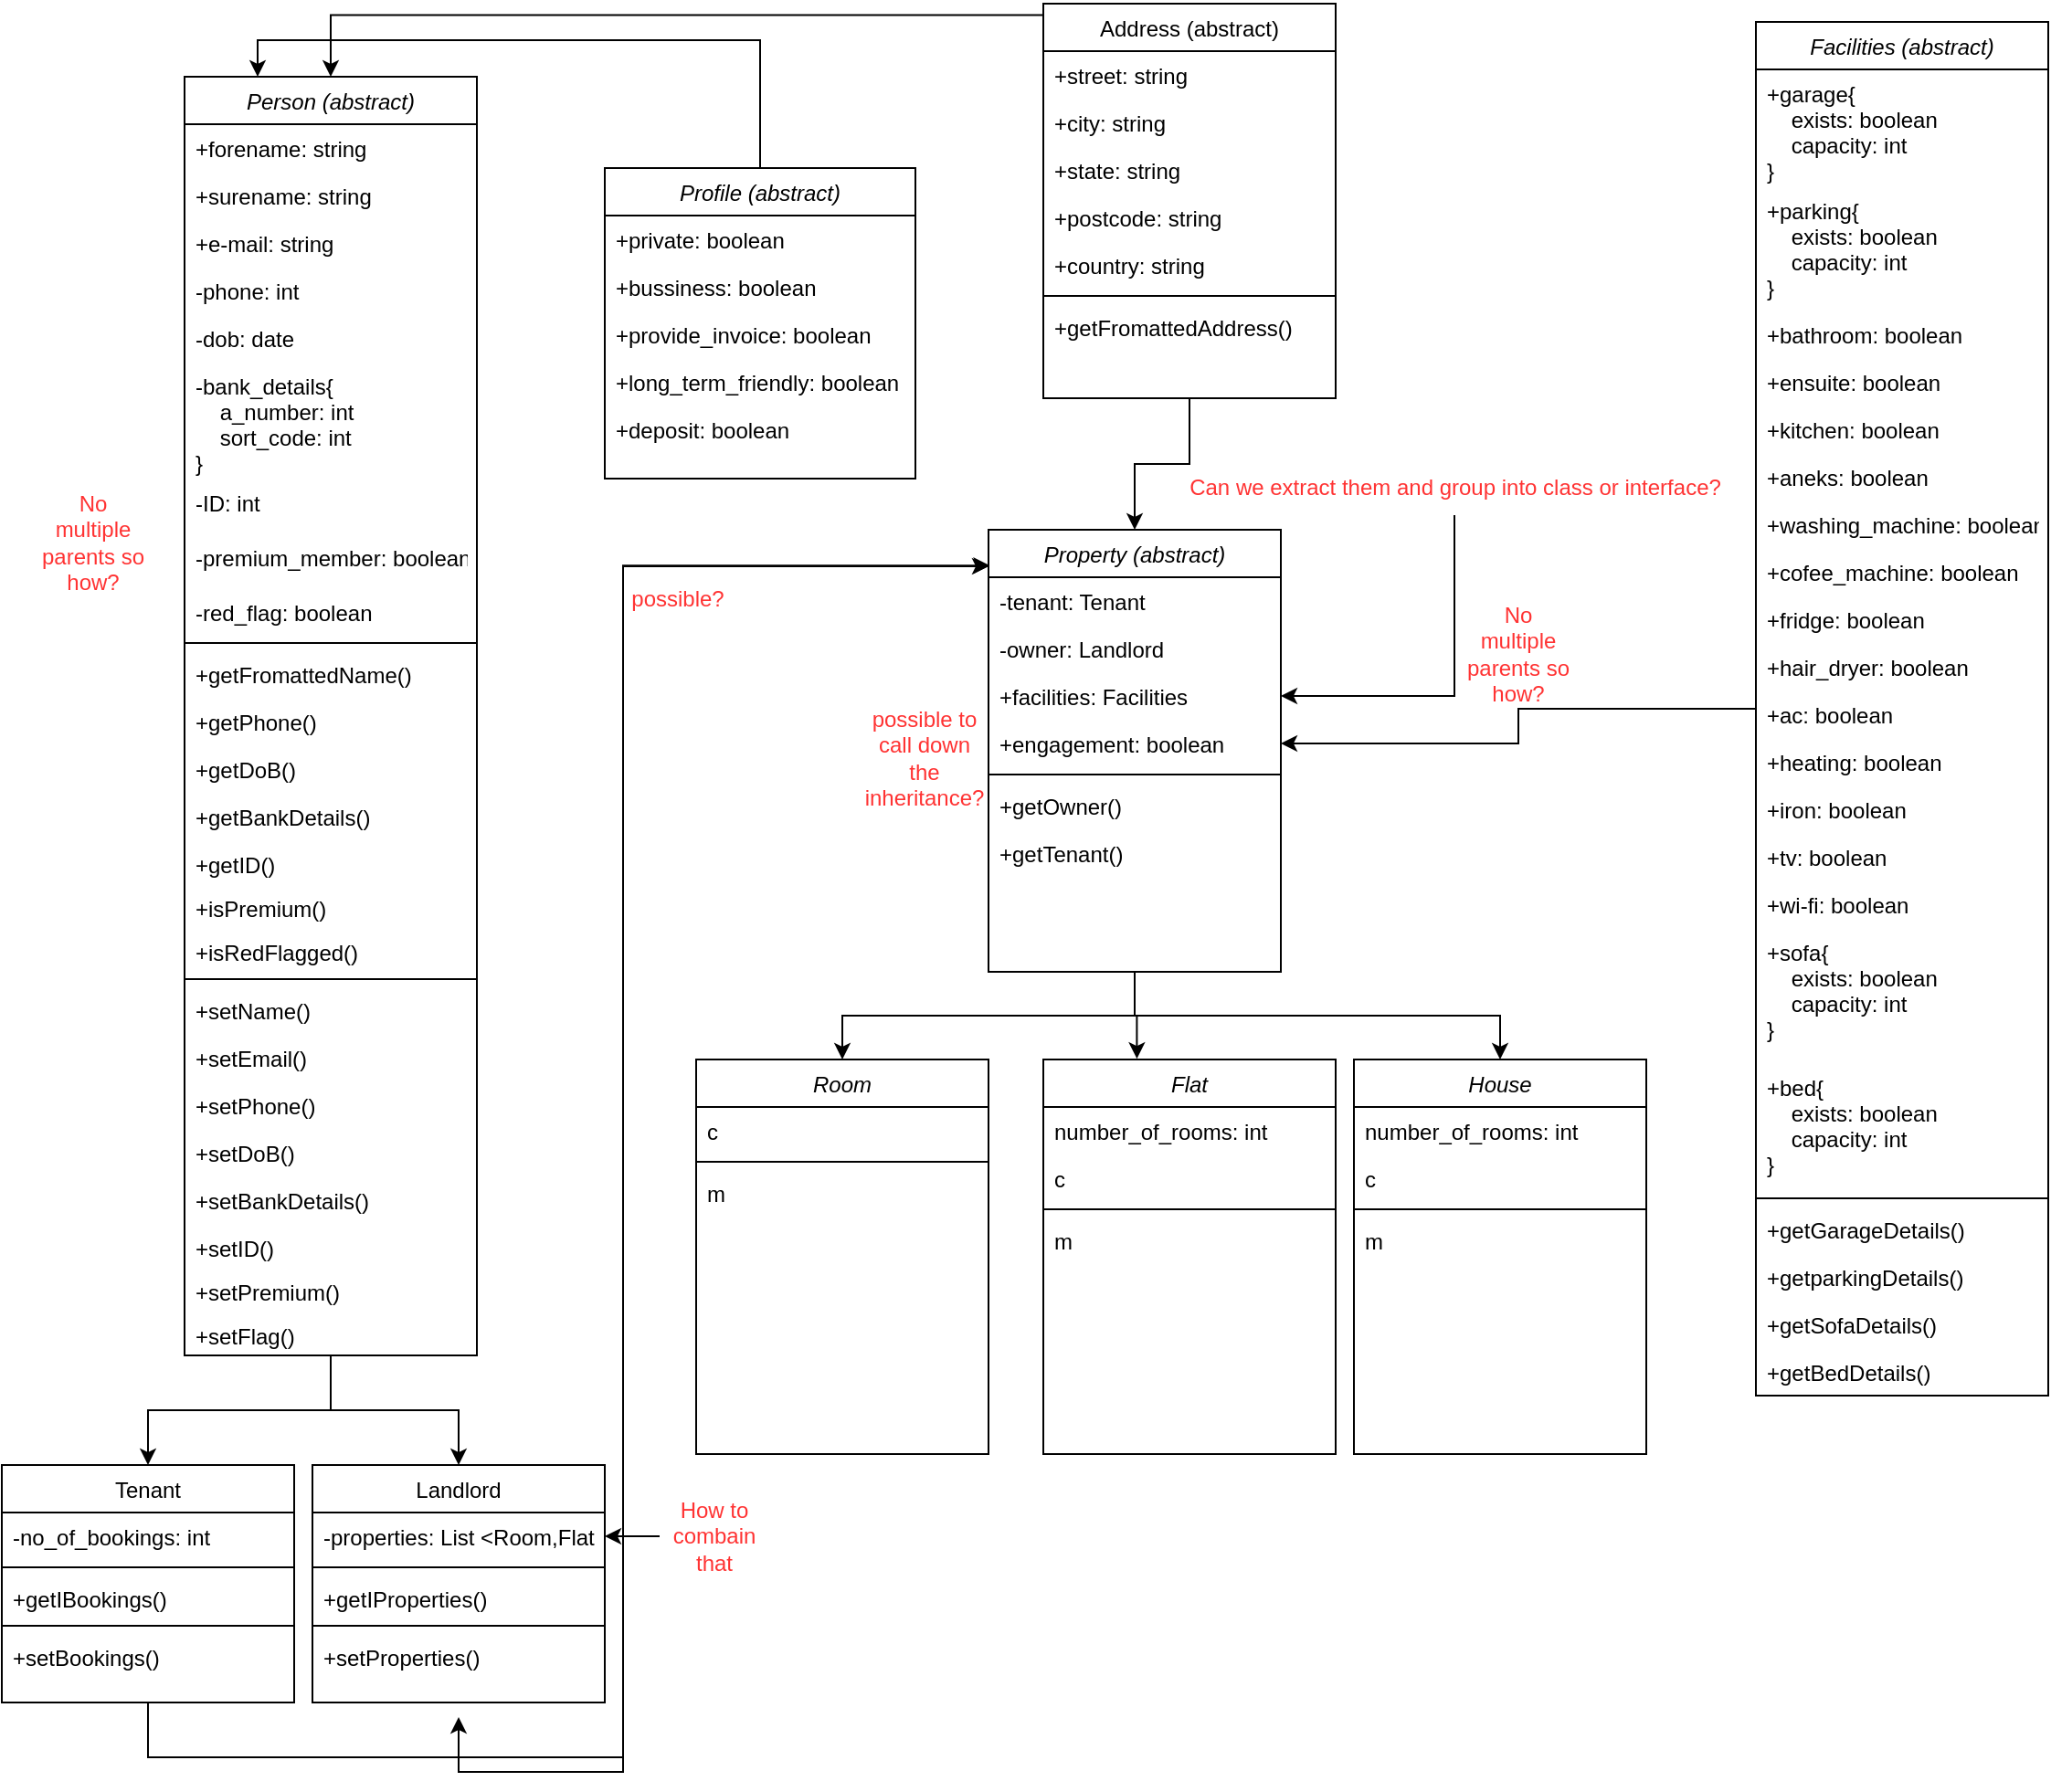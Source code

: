 <mxfile version="22.0.4" type="device">
  <diagram id="C5RBs43oDa-KdzZeNtuy" name="Page-1">
    <mxGraphModel dx="1872" dy="1702" grid="1" gridSize="10" guides="1" tooltips="1" connect="1" arrows="1" fold="1" page="1" pageScale="1" pageWidth="827" pageHeight="1169" math="0" shadow="0">
      <root>
        <mxCell id="WIyWlLk6GJQsqaUBKTNV-0" />
        <mxCell id="WIyWlLk6GJQsqaUBKTNV-1" parent="WIyWlLk6GJQsqaUBKTNV-0" />
        <mxCell id="livQO-2SAZ4Iy33ky4Li-49" style="edgeStyle=orthogonalEdgeStyle;rounded=0;orthogonalLoop=1;jettySize=auto;html=1;exitX=0.5;exitY=1;exitDx=0;exitDy=0;entryX=0.5;entryY=0;entryDx=0;entryDy=0;" parent="WIyWlLk6GJQsqaUBKTNV-1" source="zkfFHV4jXpPFQw0GAbJ--0" target="zkfFHV4jXpPFQw0GAbJ--6" edge="1">
          <mxGeometry relative="1" as="geometry" />
        </mxCell>
        <mxCell id="livQO-2SAZ4Iy33ky4Li-134" style="edgeStyle=orthogonalEdgeStyle;rounded=0;orthogonalLoop=1;jettySize=auto;html=1;entryX=0.5;entryY=0;entryDx=0;entryDy=0;" parent="WIyWlLk6GJQsqaUBKTNV-1" source="zkfFHV4jXpPFQw0GAbJ--0" target="livQO-2SAZ4Iy33ky4Li-118" edge="1">
          <mxGeometry relative="1" as="geometry" />
        </mxCell>
        <mxCell id="zkfFHV4jXpPFQw0GAbJ--0" value="Person (abstract)" style="swimlane;fontStyle=2;align=center;verticalAlign=top;childLayout=stackLayout;horizontal=1;startSize=26;horizontalStack=0;resizeParent=1;resizeLast=0;collapsible=1;marginBottom=0;rounded=0;shadow=0;strokeWidth=1;" parent="WIyWlLk6GJQsqaUBKTNV-1" vertex="1">
          <mxGeometry x="30" y="-440" width="160" height="700" as="geometry">
            <mxRectangle x="230" y="140" width="160" height="26" as="alternateBounds" />
          </mxGeometry>
        </mxCell>
        <mxCell id="zkfFHV4jXpPFQw0GAbJ--1" value="+forename: string" style="text;align=left;verticalAlign=top;spacingLeft=4;spacingRight=4;overflow=hidden;rotatable=0;points=[[0,0.5],[1,0.5]];portConstraint=eastwest;" parent="zkfFHV4jXpPFQw0GAbJ--0" vertex="1">
          <mxGeometry y="26" width="160" height="26" as="geometry" />
        </mxCell>
        <mxCell id="livQO-2SAZ4Iy33ky4Li-4" value="+surename: string" style="text;align=left;verticalAlign=top;spacingLeft=4;spacingRight=4;overflow=hidden;rotatable=0;points=[[0,0.5],[1,0.5]];portConstraint=eastwest;rounded=0;shadow=0;html=0;" parent="zkfFHV4jXpPFQw0GAbJ--0" vertex="1">
          <mxGeometry y="52" width="160" height="26" as="geometry" />
        </mxCell>
        <mxCell id="zkfFHV4jXpPFQw0GAbJ--3" value="+e-mail: string" style="text;align=left;verticalAlign=top;spacingLeft=4;spacingRight=4;overflow=hidden;rotatable=0;points=[[0,0.5],[1,0.5]];portConstraint=eastwest;rounded=0;shadow=0;html=0;" parent="zkfFHV4jXpPFQw0GAbJ--0" vertex="1">
          <mxGeometry y="78" width="160" height="26" as="geometry" />
        </mxCell>
        <mxCell id="livQO-2SAZ4Iy33ky4Li-79" value="-phone: int" style="text;align=left;verticalAlign=top;spacingLeft=4;spacingRight=4;overflow=hidden;rotatable=0;points=[[0,0.5],[1,0.5]];portConstraint=eastwest;rounded=0;shadow=0;html=0;" parent="zkfFHV4jXpPFQw0GAbJ--0" vertex="1">
          <mxGeometry y="104" width="160" height="26" as="geometry" />
        </mxCell>
        <mxCell id="livQO-2SAZ4Iy33ky4Li-80" value="-dob: date" style="text;align=left;verticalAlign=top;spacingLeft=4;spacingRight=4;overflow=hidden;rotatable=0;points=[[0,0.5],[1,0.5]];portConstraint=eastwest;rounded=0;shadow=0;html=0;" parent="zkfFHV4jXpPFQw0GAbJ--0" vertex="1">
          <mxGeometry y="130" width="160" height="26" as="geometry" />
        </mxCell>
        <mxCell id="livQO-2SAZ4Iy33ky4Li-93" value="-bank_details{&#xa;    a_number: int&#xa;    sort_code: int&#xa;}" style="text;align=left;verticalAlign=top;spacingLeft=4;spacingRight=4;overflow=hidden;rotatable=0;points=[[0,0.5],[1,0.5]];portConstraint=eastwest;rounded=0;shadow=0;html=0;" parent="zkfFHV4jXpPFQw0GAbJ--0" vertex="1">
          <mxGeometry y="156" width="160" height="64" as="geometry" />
        </mxCell>
        <mxCell id="livQO-2SAZ4Iy33ky4Li-136" value="-ID: int" style="text;align=left;verticalAlign=top;spacingLeft=4;spacingRight=4;overflow=hidden;rotatable=0;points=[[0,0.5],[1,0.5]];portConstraint=eastwest;rounded=0;shadow=0;html=0;" parent="zkfFHV4jXpPFQw0GAbJ--0" vertex="1">
          <mxGeometry y="220" width="160" height="30" as="geometry" />
        </mxCell>
        <mxCell id="livQO-2SAZ4Iy33ky4Li-95" value="-premium_member: boolean" style="text;align=left;verticalAlign=top;spacingLeft=4;spacingRight=4;overflow=hidden;rotatable=0;points=[[0,0.5],[1,0.5]];portConstraint=eastwest;" parent="zkfFHV4jXpPFQw0GAbJ--0" vertex="1">
          <mxGeometry y="250" width="160" height="30" as="geometry" />
        </mxCell>
        <mxCell id="zkfFHV4jXpPFQw0GAbJ--7" value="-red_flag: boolean" style="text;align=left;verticalAlign=top;spacingLeft=4;spacingRight=4;overflow=hidden;rotatable=0;points=[[0,0.5],[1,0.5]];portConstraint=eastwest;" parent="zkfFHV4jXpPFQw0GAbJ--0" vertex="1">
          <mxGeometry y="280" width="160" height="26" as="geometry" />
        </mxCell>
        <mxCell id="zkfFHV4jXpPFQw0GAbJ--4" value="" style="line;html=1;strokeWidth=1;align=left;verticalAlign=middle;spacingTop=-1;spacingLeft=3;spacingRight=3;rotatable=0;labelPosition=right;points=[];portConstraint=eastwest;" parent="zkfFHV4jXpPFQw0GAbJ--0" vertex="1">
          <mxGeometry y="306" width="160" height="8" as="geometry" />
        </mxCell>
        <mxCell id="zkfFHV4jXpPFQw0GAbJ--5" value="+getFromattedName()" style="text;align=left;verticalAlign=top;spacingLeft=4;spacingRight=4;overflow=hidden;rotatable=0;points=[[0,0.5],[1,0.5]];portConstraint=eastwest;" parent="zkfFHV4jXpPFQw0GAbJ--0" vertex="1">
          <mxGeometry y="314" width="160" height="26" as="geometry" />
        </mxCell>
        <mxCell id="livQO-2SAZ4Iy33ky4Li-100" value="+getPhone()" style="text;align=left;verticalAlign=top;spacingLeft=4;spacingRight=4;overflow=hidden;rotatable=0;points=[[0,0.5],[1,0.5]];portConstraint=eastwest;" parent="zkfFHV4jXpPFQw0GAbJ--0" vertex="1">
          <mxGeometry y="340" width="160" height="26" as="geometry" />
        </mxCell>
        <mxCell id="livQO-2SAZ4Iy33ky4Li-101" value="+getDoB()" style="text;align=left;verticalAlign=top;spacingLeft=4;spacingRight=4;overflow=hidden;rotatable=0;points=[[0,0.5],[1,0.5]];portConstraint=eastwest;" parent="zkfFHV4jXpPFQw0GAbJ--0" vertex="1">
          <mxGeometry y="366" width="160" height="26" as="geometry" />
        </mxCell>
        <mxCell id="livQO-2SAZ4Iy33ky4Li-102" value="+getBankDetails()" style="text;align=left;verticalAlign=top;spacingLeft=4;spacingRight=4;overflow=hidden;rotatable=0;points=[[0,0.5],[1,0.5]];portConstraint=eastwest;" parent="zkfFHV4jXpPFQw0GAbJ--0" vertex="1">
          <mxGeometry y="392" width="160" height="26" as="geometry" />
        </mxCell>
        <mxCell id="livQO-2SAZ4Iy33ky4Li-124" value="+getID()" style="text;align=left;verticalAlign=top;spacingLeft=4;spacingRight=4;overflow=hidden;rotatable=0;points=[[0,0.5],[1,0.5]];portConstraint=eastwest;" parent="zkfFHV4jXpPFQw0GAbJ--0" vertex="1">
          <mxGeometry y="418" width="160" height="24" as="geometry" />
        </mxCell>
        <mxCell id="livQO-2SAZ4Iy33ky4Li-112" value="+isPremium()" style="text;align=left;verticalAlign=top;spacingLeft=4;spacingRight=4;overflow=hidden;rotatable=0;points=[[0,0.5],[1,0.5]];portConstraint=eastwest;" parent="zkfFHV4jXpPFQw0GAbJ--0" vertex="1">
          <mxGeometry y="442" width="160" height="24" as="geometry" />
        </mxCell>
        <mxCell id="livQO-2SAZ4Iy33ky4Li-85" value="+isRedFlagged()" style="text;align=left;verticalAlign=top;spacingLeft=4;spacingRight=4;overflow=hidden;rotatable=0;points=[[0,0.5],[1,0.5]];portConstraint=eastwest;" parent="zkfFHV4jXpPFQw0GAbJ--0" vertex="1">
          <mxGeometry y="466" width="160" height="24" as="geometry" />
        </mxCell>
        <mxCell id="livQO-2SAZ4Iy33ky4Li-104" value="" style="line;html=1;strokeWidth=1;align=left;verticalAlign=middle;spacingTop=-1;spacingLeft=3;spacingRight=3;rotatable=0;labelPosition=right;points=[];portConstraint=eastwest;" parent="zkfFHV4jXpPFQw0GAbJ--0" vertex="1">
          <mxGeometry y="490" width="160" height="8" as="geometry" />
        </mxCell>
        <mxCell id="livQO-2SAZ4Iy33ky4Li-106" value="+setName()" style="text;align=left;verticalAlign=top;spacingLeft=4;spacingRight=4;overflow=hidden;rotatable=0;points=[[0,0.5],[1,0.5]];portConstraint=eastwest;" parent="zkfFHV4jXpPFQw0GAbJ--0" vertex="1">
          <mxGeometry y="498" width="160" height="26" as="geometry" />
        </mxCell>
        <mxCell id="livQO-2SAZ4Iy33ky4Li-107" value="+setEmail()" style="text;align=left;verticalAlign=top;spacingLeft=4;spacingRight=4;overflow=hidden;rotatable=0;points=[[0,0.5],[1,0.5]];portConstraint=eastwest;rounded=0;shadow=0;html=0;" parent="zkfFHV4jXpPFQw0GAbJ--0" vertex="1">
          <mxGeometry y="524" width="160" height="26" as="geometry" />
        </mxCell>
        <mxCell id="livQO-2SAZ4Iy33ky4Li-103" value="+setPhone()" style="text;align=left;verticalAlign=top;spacingLeft=4;spacingRight=4;overflow=hidden;rotatable=0;points=[[0,0.5],[1,0.5]];portConstraint=eastwest;" parent="zkfFHV4jXpPFQw0GAbJ--0" vertex="1">
          <mxGeometry y="550" width="160" height="26" as="geometry" />
        </mxCell>
        <mxCell id="livQO-2SAZ4Iy33ky4Li-108" value="+setDoB()" style="text;align=left;verticalAlign=top;spacingLeft=4;spacingRight=4;overflow=hidden;rotatable=0;points=[[0,0.5],[1,0.5]];portConstraint=eastwest;rounded=0;shadow=0;html=0;" parent="zkfFHV4jXpPFQw0GAbJ--0" vertex="1">
          <mxGeometry y="576" width="160" height="26" as="geometry" />
        </mxCell>
        <mxCell id="livQO-2SAZ4Iy33ky4Li-105" value="+setBankDetails()" style="text;align=left;verticalAlign=top;spacingLeft=4;spacingRight=4;overflow=hidden;rotatable=0;points=[[0,0.5],[1,0.5]];portConstraint=eastwest;" parent="zkfFHV4jXpPFQw0GAbJ--0" vertex="1">
          <mxGeometry y="602" width="160" height="26" as="geometry" />
        </mxCell>
        <mxCell id="livQO-2SAZ4Iy33ky4Li-129" value="+setID()" style="text;align=left;verticalAlign=top;spacingLeft=4;spacingRight=4;overflow=hidden;rotatable=0;points=[[0,0.5],[1,0.5]];portConstraint=eastwest;" parent="zkfFHV4jXpPFQw0GAbJ--0" vertex="1">
          <mxGeometry y="628" width="160" height="24" as="geometry" />
        </mxCell>
        <mxCell id="livQO-2SAZ4Iy33ky4Li-115" value="+setPremium()" style="text;align=left;verticalAlign=top;spacingLeft=4;spacingRight=4;overflow=hidden;rotatable=0;points=[[0,0.5],[1,0.5]];portConstraint=eastwest;" parent="zkfFHV4jXpPFQw0GAbJ--0" vertex="1">
          <mxGeometry y="652" width="160" height="24" as="geometry" />
        </mxCell>
        <mxCell id="livQO-2SAZ4Iy33ky4Li-113" value="+setFlag()" style="text;align=left;verticalAlign=top;spacingLeft=4;spacingRight=4;overflow=hidden;rotatable=0;points=[[0,0.5],[1,0.5]];portConstraint=eastwest;" parent="zkfFHV4jXpPFQw0GAbJ--0" vertex="1">
          <mxGeometry y="676" width="160" height="24" as="geometry" />
        </mxCell>
        <mxCell id="livQO-2SAZ4Iy33ky4Li-152" style="edgeStyle=orthogonalEdgeStyle;rounded=0;orthogonalLoop=1;jettySize=auto;html=1;entryX=0.005;entryY=0.081;entryDx=0;entryDy=0;entryPerimeter=0;" parent="WIyWlLk6GJQsqaUBKTNV-1" source="zkfFHV4jXpPFQw0GAbJ--6" target="livQO-2SAZ4Iy33ky4Li-27" edge="1">
          <mxGeometry relative="1" as="geometry">
            <Array as="points">
              <mxPoint x="10" y="480" />
              <mxPoint x="270" y="480" />
              <mxPoint x="270" y="-172" />
            </Array>
          </mxGeometry>
        </mxCell>
        <mxCell id="zkfFHV4jXpPFQw0GAbJ--6" value="Tenant" style="swimlane;fontStyle=0;align=center;verticalAlign=top;childLayout=stackLayout;horizontal=1;startSize=26;horizontalStack=0;resizeParent=1;resizeLast=0;collapsible=1;marginBottom=0;rounded=0;shadow=0;strokeWidth=1;" parent="WIyWlLk6GJQsqaUBKTNV-1" vertex="1">
          <mxGeometry x="-70" y="320" width="160" height="130" as="geometry">
            <mxRectangle x="130" y="380" width="160" height="26" as="alternateBounds" />
          </mxGeometry>
        </mxCell>
        <mxCell id="livQO-2SAZ4Iy33ky4Li-96" value="-no_of_bookings: int" style="text;align=left;verticalAlign=top;spacingLeft=4;spacingRight=4;overflow=hidden;rotatable=0;points=[[0,0.5],[1,0.5]];portConstraint=eastwest;" parent="zkfFHV4jXpPFQw0GAbJ--6" vertex="1">
          <mxGeometry y="26" width="160" height="26" as="geometry" />
        </mxCell>
        <mxCell id="zkfFHV4jXpPFQw0GAbJ--9" value="" style="line;html=1;strokeWidth=1;align=left;verticalAlign=middle;spacingTop=-1;spacingLeft=3;spacingRight=3;rotatable=0;labelPosition=right;points=[];portConstraint=eastwest;" parent="zkfFHV4jXpPFQw0GAbJ--6" vertex="1">
          <mxGeometry y="52" width="160" height="8" as="geometry" />
        </mxCell>
        <mxCell id="livQO-2SAZ4Iy33ky4Li-111" value="+getIBookings()" style="text;align=left;verticalAlign=top;spacingLeft=4;spacingRight=4;overflow=hidden;rotatable=0;points=[[0,0.5],[1,0.5]];portConstraint=eastwest;" parent="zkfFHV4jXpPFQw0GAbJ--6" vertex="1">
          <mxGeometry y="60" width="160" height="24" as="geometry" />
        </mxCell>
        <mxCell id="livQO-2SAZ4Iy33ky4Li-114" value="" style="line;html=1;strokeWidth=1;align=left;verticalAlign=middle;spacingTop=-1;spacingLeft=3;spacingRight=3;rotatable=0;labelPosition=right;points=[];portConstraint=eastwest;" parent="zkfFHV4jXpPFQw0GAbJ--6" vertex="1">
          <mxGeometry y="84" width="160" height="8" as="geometry" />
        </mxCell>
        <mxCell id="livQO-2SAZ4Iy33ky4Li-116" value="+setBookings()" style="text;align=left;verticalAlign=top;spacingLeft=4;spacingRight=4;overflow=hidden;rotatable=0;points=[[0,0.5],[1,0.5]];portConstraint=eastwest;" parent="zkfFHV4jXpPFQw0GAbJ--6" vertex="1">
          <mxGeometry y="92" width="160" height="24" as="geometry" />
        </mxCell>
        <mxCell id="7tt0f57WP62w3jyPNdw2-4" style="edgeStyle=orthogonalEdgeStyle;rounded=0;orthogonalLoop=1;jettySize=auto;html=1;entryX=0.5;entryY=0;entryDx=0;entryDy=0;exitX=0.013;exitY=0.029;exitDx=0;exitDy=0;exitPerimeter=0;" edge="1" parent="WIyWlLk6GJQsqaUBKTNV-1" source="zkfFHV4jXpPFQw0GAbJ--17" target="zkfFHV4jXpPFQw0GAbJ--0">
          <mxGeometry relative="1" as="geometry" />
        </mxCell>
        <mxCell id="7tt0f57WP62w3jyPNdw2-5" style="edgeStyle=orthogonalEdgeStyle;rounded=0;orthogonalLoop=1;jettySize=auto;html=1;exitX=0.5;exitY=1;exitDx=0;exitDy=0;" edge="1" parent="WIyWlLk6GJQsqaUBKTNV-1" source="zkfFHV4jXpPFQw0GAbJ--17" target="livQO-2SAZ4Iy33ky4Li-27">
          <mxGeometry relative="1" as="geometry" />
        </mxCell>
        <mxCell id="zkfFHV4jXpPFQw0GAbJ--17" value="Address (abstract)" style="swimlane;fontStyle=0;align=center;verticalAlign=top;childLayout=stackLayout;horizontal=1;startSize=26;horizontalStack=0;resizeParent=1;resizeLast=0;collapsible=1;marginBottom=0;rounded=0;shadow=0;strokeWidth=1;" parent="WIyWlLk6GJQsqaUBKTNV-1" vertex="1">
          <mxGeometry x="500" y="-480" width="160" height="216" as="geometry">
            <mxRectangle x="550" y="140" width="160" height="26" as="alternateBounds" />
          </mxGeometry>
        </mxCell>
        <mxCell id="zkfFHV4jXpPFQw0GAbJ--18" value="+street: string" style="text;align=left;verticalAlign=top;spacingLeft=4;spacingRight=4;overflow=hidden;rotatable=0;points=[[0,0.5],[1,0.5]];portConstraint=eastwest;" parent="zkfFHV4jXpPFQw0GAbJ--17" vertex="1">
          <mxGeometry y="26" width="160" height="26" as="geometry" />
        </mxCell>
        <mxCell id="zkfFHV4jXpPFQw0GAbJ--19" value="+city: string" style="text;align=left;verticalAlign=top;spacingLeft=4;spacingRight=4;overflow=hidden;rotatable=0;points=[[0,0.5],[1,0.5]];portConstraint=eastwest;rounded=0;shadow=0;html=0;" parent="zkfFHV4jXpPFQw0GAbJ--17" vertex="1">
          <mxGeometry y="52" width="160" height="26" as="geometry" />
        </mxCell>
        <mxCell id="zkfFHV4jXpPFQw0GAbJ--20" value="+state: string" style="text;align=left;verticalAlign=top;spacingLeft=4;spacingRight=4;overflow=hidden;rotatable=0;points=[[0,0.5],[1,0.5]];portConstraint=eastwest;rounded=0;shadow=0;html=0;" parent="zkfFHV4jXpPFQw0GAbJ--17" vertex="1">
          <mxGeometry y="78" width="160" height="26" as="geometry" />
        </mxCell>
        <mxCell id="zkfFHV4jXpPFQw0GAbJ--21" value="+postcode: string" style="text;align=left;verticalAlign=top;spacingLeft=4;spacingRight=4;overflow=hidden;rotatable=0;points=[[0,0.5],[1,0.5]];portConstraint=eastwest;rounded=0;shadow=0;html=0;" parent="zkfFHV4jXpPFQw0GAbJ--17" vertex="1">
          <mxGeometry y="104" width="160" height="26" as="geometry" />
        </mxCell>
        <mxCell id="zkfFHV4jXpPFQw0GAbJ--22" value="+country: string" style="text;align=left;verticalAlign=top;spacingLeft=4;spacingRight=4;overflow=hidden;rotatable=0;points=[[0,0.5],[1,0.5]];portConstraint=eastwest;rounded=0;shadow=0;html=0;" parent="zkfFHV4jXpPFQw0GAbJ--17" vertex="1">
          <mxGeometry y="130" width="160" height="26" as="geometry" />
        </mxCell>
        <mxCell id="livQO-2SAZ4Iy33ky4Li-83" value="" style="line;html=1;strokeWidth=1;align=left;verticalAlign=middle;spacingTop=-1;spacingLeft=3;spacingRight=3;rotatable=0;labelPosition=right;points=[];portConstraint=eastwest;" parent="zkfFHV4jXpPFQw0GAbJ--17" vertex="1">
          <mxGeometry y="156" width="160" height="8" as="geometry" />
        </mxCell>
        <mxCell id="livQO-2SAZ4Iy33ky4Li-84" value="+getFromattedAddress()" style="text;align=left;verticalAlign=top;spacingLeft=4;spacingRight=4;overflow=hidden;rotatable=0;points=[[0,0.5],[1,0.5]];portConstraint=eastwest;rounded=0;shadow=0;html=0;" parent="zkfFHV4jXpPFQw0GAbJ--17" vertex="1">
          <mxGeometry y="164" width="160" height="26" as="geometry" />
        </mxCell>
        <mxCell id="livQO-2SAZ4Iy33ky4Li-9" value="House" style="swimlane;fontStyle=2;align=center;verticalAlign=top;childLayout=stackLayout;horizontal=1;startSize=26;horizontalStack=0;resizeParent=1;resizeLast=0;collapsible=1;marginBottom=0;rounded=0;shadow=0;strokeWidth=1;" parent="WIyWlLk6GJQsqaUBKTNV-1" vertex="1">
          <mxGeometry x="670" y="98" width="160" height="216" as="geometry">
            <mxRectangle x="230" y="140" width="160" height="26" as="alternateBounds" />
          </mxGeometry>
        </mxCell>
        <mxCell id="livQO-2SAZ4Iy33ky4Li-11" value="number_of_rooms: int" style="text;align=left;verticalAlign=top;spacingLeft=4;spacingRight=4;overflow=hidden;rotatable=0;points=[[0,0.5],[1,0.5]];portConstraint=eastwest;rounded=0;shadow=0;html=0;" parent="livQO-2SAZ4Iy33ky4Li-9" vertex="1">
          <mxGeometry y="26" width="160" height="26" as="geometry" />
        </mxCell>
        <mxCell id="livQO-2SAZ4Iy33ky4Li-12" value="c" style="text;align=left;verticalAlign=top;spacingLeft=4;spacingRight=4;overflow=hidden;rotatable=0;points=[[0,0.5],[1,0.5]];portConstraint=eastwest;rounded=0;shadow=0;html=0;" parent="livQO-2SAZ4Iy33ky4Li-9" vertex="1">
          <mxGeometry y="52" width="160" height="26" as="geometry" />
        </mxCell>
        <mxCell id="livQO-2SAZ4Iy33ky4Li-13" value="" style="line;html=1;strokeWidth=1;align=left;verticalAlign=middle;spacingTop=-1;spacingLeft=3;spacingRight=3;rotatable=0;labelPosition=right;points=[];portConstraint=eastwest;" parent="livQO-2SAZ4Iy33ky4Li-9" vertex="1">
          <mxGeometry y="78" width="160" height="8" as="geometry" />
        </mxCell>
        <mxCell id="livQO-2SAZ4Iy33ky4Li-89" value="m" style="text;align=left;verticalAlign=top;spacingLeft=4;spacingRight=4;overflow=hidden;rotatable=0;points=[[0,0.5],[1,0.5]];portConstraint=eastwest;" parent="livQO-2SAZ4Iy33ky4Li-9" vertex="1">
          <mxGeometry y="86" width="160" height="24" as="geometry" />
        </mxCell>
        <mxCell id="livQO-2SAZ4Iy33ky4Li-15" value="Flat" style="swimlane;fontStyle=2;align=center;verticalAlign=top;childLayout=stackLayout;horizontal=1;startSize=26;horizontalStack=0;resizeParent=1;resizeLast=0;collapsible=1;marginBottom=0;rounded=0;shadow=0;strokeWidth=1;" parent="WIyWlLk6GJQsqaUBKTNV-1" vertex="1">
          <mxGeometry x="500" y="98" width="160" height="216" as="geometry">
            <mxRectangle x="230" y="140" width="160" height="26" as="alternateBounds" />
          </mxGeometry>
        </mxCell>
        <mxCell id="livQO-2SAZ4Iy33ky4Li-17" value="number_of_rooms: int" style="text;align=left;verticalAlign=top;spacingLeft=4;spacingRight=4;overflow=hidden;rotatable=0;points=[[0,0.5],[1,0.5]];portConstraint=eastwest;rounded=0;shadow=0;html=0;" parent="livQO-2SAZ4Iy33ky4Li-15" vertex="1">
          <mxGeometry y="26" width="160" height="26" as="geometry" />
        </mxCell>
        <mxCell id="livQO-2SAZ4Iy33ky4Li-18" value="c" style="text;align=left;verticalAlign=top;spacingLeft=4;spacingRight=4;overflow=hidden;rotatable=0;points=[[0,0.5],[1,0.5]];portConstraint=eastwest;rounded=0;shadow=0;html=0;" parent="livQO-2SAZ4Iy33ky4Li-15" vertex="1">
          <mxGeometry y="52" width="160" height="26" as="geometry" />
        </mxCell>
        <mxCell id="livQO-2SAZ4Iy33ky4Li-19" value="" style="line;html=1;strokeWidth=1;align=left;verticalAlign=middle;spacingTop=-1;spacingLeft=3;spacingRight=3;rotatable=0;labelPosition=right;points=[];portConstraint=eastwest;" parent="livQO-2SAZ4Iy33ky4Li-15" vertex="1">
          <mxGeometry y="78" width="160" height="8" as="geometry" />
        </mxCell>
        <mxCell id="livQO-2SAZ4Iy33ky4Li-88" value="m" style="text;align=left;verticalAlign=top;spacingLeft=4;spacingRight=4;overflow=hidden;rotatable=0;points=[[0,0.5],[1,0.5]];portConstraint=eastwest;" parent="livQO-2SAZ4Iy33ky4Li-15" vertex="1">
          <mxGeometry y="86" width="160" height="24" as="geometry" />
        </mxCell>
        <mxCell id="livQO-2SAZ4Iy33ky4Li-21" value="Room" style="swimlane;fontStyle=2;align=center;verticalAlign=top;childLayout=stackLayout;horizontal=1;startSize=26;horizontalStack=0;resizeParent=1;resizeLast=0;collapsible=1;marginBottom=0;rounded=0;shadow=0;strokeWidth=1;" parent="WIyWlLk6GJQsqaUBKTNV-1" vertex="1">
          <mxGeometry x="310" y="98" width="160" height="216" as="geometry">
            <mxRectangle x="230" y="140" width="160" height="26" as="alternateBounds" />
          </mxGeometry>
        </mxCell>
        <mxCell id="livQO-2SAZ4Iy33ky4Li-24" value="c" style="text;align=left;verticalAlign=top;spacingLeft=4;spacingRight=4;overflow=hidden;rotatable=0;points=[[0,0.5],[1,0.5]];portConstraint=eastwest;rounded=0;shadow=0;html=0;" parent="livQO-2SAZ4Iy33ky4Li-21" vertex="1">
          <mxGeometry y="26" width="160" height="26" as="geometry" />
        </mxCell>
        <mxCell id="livQO-2SAZ4Iy33ky4Li-25" value="" style="line;html=1;strokeWidth=1;align=left;verticalAlign=middle;spacingTop=-1;spacingLeft=3;spacingRight=3;rotatable=0;labelPosition=right;points=[];portConstraint=eastwest;" parent="livQO-2SAZ4Iy33ky4Li-21" vertex="1">
          <mxGeometry y="52" width="160" height="8" as="geometry" />
        </mxCell>
        <mxCell id="livQO-2SAZ4Iy33ky4Li-87" value="m" style="text;align=left;verticalAlign=top;spacingLeft=4;spacingRight=4;overflow=hidden;rotatable=0;points=[[0,0.5],[1,0.5]];portConstraint=eastwest;" parent="livQO-2SAZ4Iy33ky4Li-21" vertex="1">
          <mxGeometry y="60" width="160" height="24" as="geometry" />
        </mxCell>
        <mxCell id="livQO-2SAZ4Iy33ky4Li-44" style="edgeStyle=orthogonalEdgeStyle;rounded=0;orthogonalLoop=1;jettySize=auto;html=1;entryX=0.5;entryY=0;entryDx=0;entryDy=0;" parent="WIyWlLk6GJQsqaUBKTNV-1" source="livQO-2SAZ4Iy33ky4Li-27" target="livQO-2SAZ4Iy33ky4Li-21" edge="1">
          <mxGeometry relative="1" as="geometry" />
        </mxCell>
        <mxCell id="livQO-2SAZ4Iy33ky4Li-45" style="edgeStyle=orthogonalEdgeStyle;rounded=0;orthogonalLoop=1;jettySize=auto;html=1;exitX=0.5;exitY=1;exitDx=0;exitDy=0;entryX=0.32;entryY=-0.002;entryDx=0;entryDy=0;entryPerimeter=0;" parent="WIyWlLk6GJQsqaUBKTNV-1" source="livQO-2SAZ4Iy33ky4Li-27" target="livQO-2SAZ4Iy33ky4Li-15" edge="1">
          <mxGeometry relative="1" as="geometry" />
        </mxCell>
        <mxCell id="livQO-2SAZ4Iy33ky4Li-47" style="edgeStyle=orthogonalEdgeStyle;rounded=0;orthogonalLoop=1;jettySize=auto;html=1;exitX=0.5;exitY=1;exitDx=0;exitDy=0;" parent="WIyWlLk6GJQsqaUBKTNV-1" source="livQO-2SAZ4Iy33ky4Li-27" target="livQO-2SAZ4Iy33ky4Li-9" edge="1">
          <mxGeometry relative="1" as="geometry" />
        </mxCell>
        <mxCell id="livQO-2SAZ4Iy33ky4Li-27" value="Property (abstract)" style="swimlane;fontStyle=2;align=center;verticalAlign=top;childLayout=stackLayout;horizontal=1;startSize=26;horizontalStack=0;resizeParent=1;resizeLast=0;collapsible=1;marginBottom=0;rounded=0;shadow=0;strokeWidth=1;" parent="WIyWlLk6GJQsqaUBKTNV-1" vertex="1">
          <mxGeometry x="470" y="-192" width="160" height="242" as="geometry">
            <mxRectangle x="230" y="140" width="160" height="26" as="alternateBounds" />
          </mxGeometry>
        </mxCell>
        <mxCell id="mwOANPohrcXLjfOvSAAO-0" value="-tenant: Tenant" style="text;align=left;verticalAlign=top;spacingLeft=4;spacingRight=4;overflow=hidden;rotatable=0;points=[[0,0.5],[1,0.5]];portConstraint=eastwest;rounded=0;shadow=0;html=0;" parent="livQO-2SAZ4Iy33ky4Li-27" vertex="1">
          <mxGeometry y="26" width="160" height="26" as="geometry" />
        </mxCell>
        <mxCell id="livQO-2SAZ4Iy33ky4Li-23" value="-owner: Landlord" style="text;align=left;verticalAlign=top;spacingLeft=4;spacingRight=4;overflow=hidden;rotatable=0;points=[[0,0.5],[1,0.5]];portConstraint=eastwest;rounded=0;shadow=0;html=0;" parent="livQO-2SAZ4Iy33ky4Li-27" vertex="1">
          <mxGeometry y="52" width="160" height="26" as="geometry" />
        </mxCell>
        <mxCell id="livQO-2SAZ4Iy33ky4Li-29" value="+facilities: Facilities" style="text;align=left;verticalAlign=top;spacingLeft=4;spacingRight=4;overflow=hidden;rotatable=0;points=[[0,0.5],[1,0.5]];portConstraint=eastwest;rounded=0;shadow=0;html=0;" parent="livQO-2SAZ4Iy33ky4Li-27" vertex="1">
          <mxGeometry y="78" width="160" height="26" as="geometry" />
        </mxCell>
        <mxCell id="livQO-2SAZ4Iy33ky4Li-155" value="+engagement: boolean" style="text;align=left;verticalAlign=top;spacingLeft=4;spacingRight=4;overflow=hidden;rotatable=0;points=[[0,0.5],[1,0.5]];portConstraint=eastwest;" parent="livQO-2SAZ4Iy33ky4Li-27" vertex="1">
          <mxGeometry y="104" width="160" height="26" as="geometry" />
        </mxCell>
        <mxCell id="livQO-2SAZ4Iy33ky4Li-31" value="" style="line;html=1;strokeWidth=1;align=left;verticalAlign=middle;spacingTop=-1;spacingLeft=3;spacingRight=3;rotatable=0;labelPosition=right;points=[];portConstraint=eastwest;" parent="livQO-2SAZ4Iy33ky4Li-27" vertex="1">
          <mxGeometry y="130" width="160" height="8" as="geometry" />
        </mxCell>
        <mxCell id="livQO-2SAZ4Iy33ky4Li-32" value="+getOwner()" style="text;align=left;verticalAlign=top;spacingLeft=4;spacingRight=4;overflow=hidden;rotatable=0;points=[[0,0.5],[1,0.5]];portConstraint=eastwest;" parent="livQO-2SAZ4Iy33ky4Li-27" vertex="1">
          <mxGeometry y="138" width="160" height="26" as="geometry" />
        </mxCell>
        <mxCell id="livQO-2SAZ4Iy33ky4Li-154" value="+getTenant()" style="text;align=left;verticalAlign=top;spacingLeft=4;spacingRight=4;overflow=hidden;rotatable=0;points=[[0,0.5],[1,0.5]];portConstraint=eastwest;" parent="livQO-2SAZ4Iy33ky4Li-27" vertex="1">
          <mxGeometry y="164" width="160" height="26" as="geometry" />
        </mxCell>
        <mxCell id="7tt0f57WP62w3jyPNdw2-3" style="edgeStyle=orthogonalEdgeStyle;rounded=0;orthogonalLoop=1;jettySize=auto;html=1;entryX=0.25;entryY=0;entryDx=0;entryDy=0;exitX=0.5;exitY=0;exitDx=0;exitDy=0;" edge="1" parent="WIyWlLk6GJQsqaUBKTNV-1" source="livQO-2SAZ4Iy33ky4Li-33" target="zkfFHV4jXpPFQw0GAbJ--0">
          <mxGeometry relative="1" as="geometry">
            <Array as="points">
              <mxPoint x="345" y="-460" />
              <mxPoint x="70" y="-460" />
            </Array>
          </mxGeometry>
        </mxCell>
        <mxCell id="livQO-2SAZ4Iy33ky4Li-33" value="Profile (abstract)" style="swimlane;fontStyle=2;align=center;verticalAlign=top;childLayout=stackLayout;horizontal=1;startSize=26;horizontalStack=0;resizeParent=1;resizeLast=0;collapsible=1;marginBottom=0;rounded=0;shadow=0;strokeWidth=1;" parent="WIyWlLk6GJQsqaUBKTNV-1" vertex="1">
          <mxGeometry x="260" y="-390" width="170" height="170" as="geometry">
            <mxRectangle x="230" y="140" width="160" height="26" as="alternateBounds" />
          </mxGeometry>
        </mxCell>
        <mxCell id="livQO-2SAZ4Iy33ky4Li-137" value="+private: boolean" style="text;align=left;verticalAlign=top;spacingLeft=4;spacingRight=4;overflow=hidden;rotatable=0;points=[[0,0.5],[1,0.5]];portConstraint=eastwest;" parent="livQO-2SAZ4Iy33ky4Li-33" vertex="1">
          <mxGeometry y="26" width="170" height="26" as="geometry" />
        </mxCell>
        <mxCell id="livQO-2SAZ4Iy33ky4Li-34" value="+bussiness: boolean" style="text;align=left;verticalAlign=top;spacingLeft=4;spacingRight=4;overflow=hidden;rotatable=0;points=[[0,0.5],[1,0.5]];portConstraint=eastwest;" parent="livQO-2SAZ4Iy33ky4Li-33" vertex="1">
          <mxGeometry y="52" width="170" height="26" as="geometry" />
        </mxCell>
        <mxCell id="livQO-2SAZ4Iy33ky4Li-35" value="+provide_invoice: boolean" style="text;align=left;verticalAlign=top;spacingLeft=4;spacingRight=4;overflow=hidden;rotatable=0;points=[[0,0.5],[1,0.5]];portConstraint=eastwest;rounded=0;shadow=0;html=0;" parent="livQO-2SAZ4Iy33ky4Li-33" vertex="1">
          <mxGeometry y="78" width="170" height="26" as="geometry" />
        </mxCell>
        <mxCell id="livQO-2SAZ4Iy33ky4Li-41" value="+long_term_friendly: boolean&#xa;" style="text;align=left;verticalAlign=top;spacingLeft=4;spacingRight=4;overflow=hidden;rotatable=0;points=[[0,0.5],[1,0.5]];portConstraint=eastwest;rounded=0;shadow=0;html=0;" parent="livQO-2SAZ4Iy33ky4Li-33" vertex="1">
          <mxGeometry y="104" width="170" height="26" as="geometry" />
        </mxCell>
        <mxCell id="livQO-2SAZ4Iy33ky4Li-36" value="+deposit: boolean" style="text;align=left;verticalAlign=top;spacingLeft=4;spacingRight=4;overflow=hidden;rotatable=0;points=[[0,0.5],[1,0.5]];portConstraint=eastwest;rounded=0;shadow=0;html=0;" parent="livQO-2SAZ4Iy33ky4Li-33" vertex="1">
          <mxGeometry y="130" width="170" height="26" as="geometry" />
        </mxCell>
        <mxCell id="livQO-2SAZ4Iy33ky4Li-142" style="edgeStyle=orthogonalEdgeStyle;rounded=0;orthogonalLoop=1;jettySize=auto;html=1;entryX=1;entryY=0.5;entryDx=0;entryDy=0;" parent="WIyWlLk6GJQsqaUBKTNV-1" source="livQO-2SAZ4Iy33ky4Li-51" target="livQO-2SAZ4Iy33ky4Li-29" edge="1">
          <mxGeometry relative="1" as="geometry">
            <mxPoint x="725" y="-222" as="sourcePoint" />
          </mxGeometry>
        </mxCell>
        <mxCell id="7tt0f57WP62w3jyPNdw2-6" style="edgeStyle=orthogonalEdgeStyle;rounded=0;orthogonalLoop=1;jettySize=auto;html=1;entryX=1;entryY=0.5;entryDx=0;entryDy=0;" edge="1" parent="WIyWlLk6GJQsqaUBKTNV-1" source="livQO-2SAZ4Iy33ky4Li-54" target="livQO-2SAZ4Iy33ky4Li-155">
          <mxGeometry relative="1" as="geometry" />
        </mxCell>
        <mxCell id="livQO-2SAZ4Iy33ky4Li-54" value="Facilities (abstract)" style="swimlane;fontStyle=2;align=center;verticalAlign=top;childLayout=stackLayout;horizontal=1;startSize=26;horizontalStack=0;resizeParent=1;resizeLast=0;collapsible=1;marginBottom=0;rounded=0;shadow=0;strokeWidth=1;" parent="WIyWlLk6GJQsqaUBKTNV-1" vertex="1">
          <mxGeometry x="890" y="-470" width="160" height="752" as="geometry">
            <mxRectangle x="230" y="140" width="160" height="26" as="alternateBounds" />
          </mxGeometry>
        </mxCell>
        <mxCell id="livQO-2SAZ4Iy33ky4Li-55" value="+garage{&#xa;    exists: boolean&#xa;    capacity: int&#xa;}" style="text;align=left;verticalAlign=top;spacingLeft=4;spacingRight=4;overflow=hidden;rotatable=0;points=[[0,0.5],[1,0.5]];portConstraint=eastwest;" parent="livQO-2SAZ4Iy33ky4Li-54" vertex="1">
          <mxGeometry y="26" width="160" height="64" as="geometry" />
        </mxCell>
        <mxCell id="livQO-2SAZ4Iy33ky4Li-68" value="+parking{&#xa;    exists: boolean&#xa;    capacity: int&#xa;}&#xa;" style="text;align=left;verticalAlign=top;spacingLeft=4;spacingRight=4;overflow=hidden;rotatable=0;points=[[0,0.5],[1,0.5]];portConstraint=eastwest;" parent="livQO-2SAZ4Iy33ky4Li-54" vertex="1">
          <mxGeometry y="90" width="160" height="68" as="geometry" />
        </mxCell>
        <mxCell id="livQO-2SAZ4Iy33ky4Li-70" value="+bathroom: boolean" style="text;align=left;verticalAlign=top;spacingLeft=4;spacingRight=4;overflow=hidden;rotatable=0;points=[[0,0.5],[1,0.5]];portConstraint=eastwest;" parent="livQO-2SAZ4Iy33ky4Li-54" vertex="1">
          <mxGeometry y="158" width="160" height="26" as="geometry" />
        </mxCell>
        <mxCell id="livQO-2SAZ4Iy33ky4Li-69" value="+ensuite: boolean" style="text;align=left;verticalAlign=top;spacingLeft=4;spacingRight=4;overflow=hidden;rotatable=0;points=[[0,0.5],[1,0.5]];portConstraint=eastwest;" parent="livQO-2SAZ4Iy33ky4Li-54" vertex="1">
          <mxGeometry y="184" width="160" height="26" as="geometry" />
        </mxCell>
        <mxCell id="livQO-2SAZ4Iy33ky4Li-56" value="+kitchen: boolean" style="text;align=left;verticalAlign=top;spacingLeft=4;spacingRight=4;overflow=hidden;rotatable=0;points=[[0,0.5],[1,0.5]];portConstraint=eastwest;rounded=0;shadow=0;html=0;" parent="livQO-2SAZ4Iy33ky4Li-54" vertex="1">
          <mxGeometry y="210" width="160" height="26" as="geometry" />
        </mxCell>
        <mxCell id="livQO-2SAZ4Iy33ky4Li-57" value="+aneks: boolean" style="text;align=left;verticalAlign=top;spacingLeft=4;spacingRight=4;overflow=hidden;rotatable=0;points=[[0,0.5],[1,0.5]];portConstraint=eastwest;rounded=0;shadow=0;html=0;" parent="livQO-2SAZ4Iy33ky4Li-54" vertex="1">
          <mxGeometry y="236" width="160" height="26" as="geometry" />
        </mxCell>
        <mxCell id="livQO-2SAZ4Iy33ky4Li-71" value="+washing_machine: boolean" style="text;align=left;verticalAlign=top;spacingLeft=4;spacingRight=4;overflow=hidden;rotatable=0;points=[[0,0.5],[1,0.5]];portConstraint=eastwest;rounded=0;shadow=0;html=0;" parent="livQO-2SAZ4Iy33ky4Li-54" vertex="1">
          <mxGeometry y="262" width="160" height="26" as="geometry" />
        </mxCell>
        <mxCell id="livQO-2SAZ4Iy33ky4Li-60" value="+cofee_machine: boolean" style="text;align=left;verticalAlign=top;spacingLeft=4;spacingRight=4;overflow=hidden;rotatable=0;points=[[0,0.5],[1,0.5]];portConstraint=eastwest;rounded=0;shadow=0;html=0;" parent="livQO-2SAZ4Iy33ky4Li-54" vertex="1">
          <mxGeometry y="288" width="160" height="26" as="geometry" />
        </mxCell>
        <mxCell id="livQO-2SAZ4Iy33ky4Li-67" value="+fridge: boolean" style="text;align=left;verticalAlign=top;spacingLeft=4;spacingRight=4;overflow=hidden;rotatable=0;points=[[0,0.5],[1,0.5]];portConstraint=eastwest;rounded=0;shadow=0;html=0;" parent="livQO-2SAZ4Iy33ky4Li-54" vertex="1">
          <mxGeometry y="314" width="160" height="26" as="geometry" />
        </mxCell>
        <mxCell id="livQO-2SAZ4Iy33ky4Li-72" value="+hair_dryer: boolean" style="text;align=left;verticalAlign=top;spacingLeft=4;spacingRight=4;overflow=hidden;rotatable=0;points=[[0,0.5],[1,0.5]];portConstraint=eastwest;rounded=0;shadow=0;html=0;" parent="livQO-2SAZ4Iy33ky4Li-54" vertex="1">
          <mxGeometry y="340" width="160" height="26" as="geometry" />
        </mxCell>
        <mxCell id="livQO-2SAZ4Iy33ky4Li-73" value="+ac: boolean" style="text;align=left;verticalAlign=top;spacingLeft=4;spacingRight=4;overflow=hidden;rotatable=0;points=[[0,0.5],[1,0.5]];portConstraint=eastwest;rounded=0;shadow=0;html=0;" parent="livQO-2SAZ4Iy33ky4Li-54" vertex="1">
          <mxGeometry y="366" width="160" height="26" as="geometry" />
        </mxCell>
        <mxCell id="livQO-2SAZ4Iy33ky4Li-74" value="+heating: boolean" style="text;align=left;verticalAlign=top;spacingLeft=4;spacingRight=4;overflow=hidden;rotatable=0;points=[[0,0.5],[1,0.5]];portConstraint=eastwest;rounded=0;shadow=0;html=0;" parent="livQO-2SAZ4Iy33ky4Li-54" vertex="1">
          <mxGeometry y="392" width="160" height="26" as="geometry" />
        </mxCell>
        <mxCell id="livQO-2SAZ4Iy33ky4Li-75" value="+iron: boolean" style="text;align=left;verticalAlign=top;spacingLeft=4;spacingRight=4;overflow=hidden;rotatable=0;points=[[0,0.5],[1,0.5]];portConstraint=eastwest;rounded=0;shadow=0;html=0;" parent="livQO-2SAZ4Iy33ky4Li-54" vertex="1">
          <mxGeometry y="418" width="160" height="26" as="geometry" />
        </mxCell>
        <mxCell id="livQO-2SAZ4Iy33ky4Li-65" value="+tv: boolean" style="text;align=left;verticalAlign=top;spacingLeft=4;spacingRight=4;overflow=hidden;rotatable=0;points=[[0,0.5],[1,0.5]];portConstraint=eastwest;rounded=0;shadow=0;html=0;" parent="livQO-2SAZ4Iy33ky4Li-54" vertex="1">
          <mxGeometry y="444" width="160" height="26" as="geometry" />
        </mxCell>
        <mxCell id="livQO-2SAZ4Iy33ky4Li-66" value="+wi-fi: boolean" style="text;align=left;verticalAlign=top;spacingLeft=4;spacingRight=4;overflow=hidden;rotatable=0;points=[[0,0.5],[1,0.5]];portConstraint=eastwest;rounded=0;shadow=0;html=0;" parent="livQO-2SAZ4Iy33ky4Li-54" vertex="1">
          <mxGeometry y="470" width="160" height="26" as="geometry" />
        </mxCell>
        <mxCell id="livQO-2SAZ4Iy33ky4Li-61" value="+sofa{&#xa;    exists: boolean&#xa;    capacity: int&#xa;}" style="text;align=left;verticalAlign=top;spacingLeft=4;spacingRight=4;overflow=hidden;rotatable=0;points=[[0,0.5],[1,0.5]];portConstraint=eastwest;rounded=0;shadow=0;html=0;" parent="livQO-2SAZ4Iy33ky4Li-54" vertex="1">
          <mxGeometry y="496" width="160" height="74" as="geometry" />
        </mxCell>
        <mxCell id="livQO-2SAZ4Iy33ky4Li-63" value="+bed{&#xa;    exists: boolean&#xa;    capacity: int&#xa;}" style="text;align=left;verticalAlign=top;spacingLeft=4;spacingRight=4;overflow=hidden;rotatable=0;points=[[0,0.5],[1,0.5]];portConstraint=eastwest;rounded=0;shadow=0;html=0;" parent="livQO-2SAZ4Iy33ky4Li-54" vertex="1">
          <mxGeometry y="570" width="160" height="70" as="geometry" />
        </mxCell>
        <mxCell id="livQO-2SAZ4Iy33ky4Li-58" value="" style="line;html=1;strokeWidth=1;align=left;verticalAlign=middle;spacingTop=-1;spacingLeft=3;spacingRight=3;rotatable=0;labelPosition=right;points=[];portConstraint=eastwest;" parent="livQO-2SAZ4Iy33ky4Li-54" vertex="1">
          <mxGeometry y="640" width="160" height="8" as="geometry" />
        </mxCell>
        <mxCell id="livQO-2SAZ4Iy33ky4Li-59" value="+getGarageDetails()" style="text;align=left;verticalAlign=top;spacingLeft=4;spacingRight=4;overflow=hidden;rotatable=0;points=[[0,0.5],[1,0.5]];portConstraint=eastwest;" parent="livQO-2SAZ4Iy33ky4Li-54" vertex="1">
          <mxGeometry y="648" width="160" height="26" as="geometry" />
        </mxCell>
        <mxCell id="livQO-2SAZ4Iy33ky4Li-145" value="+getparkingDetails()" style="text;align=left;verticalAlign=top;spacingLeft=4;spacingRight=4;overflow=hidden;rotatable=0;points=[[0,0.5],[1,0.5]];portConstraint=eastwest;" parent="livQO-2SAZ4Iy33ky4Li-54" vertex="1">
          <mxGeometry y="674" width="160" height="26" as="geometry" />
        </mxCell>
        <mxCell id="livQO-2SAZ4Iy33ky4Li-146" value="+getSofaDetails()" style="text;align=left;verticalAlign=top;spacingLeft=4;spacingRight=4;overflow=hidden;rotatable=0;points=[[0,0.5],[1,0.5]];portConstraint=eastwest;" parent="livQO-2SAZ4Iy33ky4Li-54" vertex="1">
          <mxGeometry y="700" width="160" height="26" as="geometry" />
        </mxCell>
        <mxCell id="livQO-2SAZ4Iy33ky4Li-144" value="+getBedDetails()" style="text;align=left;verticalAlign=top;spacingLeft=4;spacingRight=4;overflow=hidden;rotatable=0;points=[[0,0.5],[1,0.5]];portConstraint=eastwest;" parent="livQO-2SAZ4Iy33ky4Li-54" vertex="1">
          <mxGeometry y="726" width="160" height="26" as="geometry" />
        </mxCell>
        <mxCell id="livQO-2SAZ4Iy33ky4Li-76" value="No multiple parents so how?" style="text;html=1;strokeColor=none;fillColor=none;align=center;verticalAlign=middle;whiteSpace=wrap;rounded=0;fontColor=#FF3333;" parent="WIyWlLk6GJQsqaUBKTNV-1" vertex="1">
          <mxGeometry x="730" y="-139" width="60" height="30" as="geometry" />
        </mxCell>
        <mxCell id="livQO-2SAZ4Iy33ky4Li-151" style="edgeStyle=orthogonalEdgeStyle;rounded=0;orthogonalLoop=1;jettySize=auto;html=1;endArrow=classic;endFill=1;startArrow=classic;startFill=1;" parent="WIyWlLk6GJQsqaUBKTNV-1" target="livQO-2SAZ4Iy33ky4Li-27" edge="1">
          <mxGeometry relative="1" as="geometry">
            <Array as="points">
              <mxPoint x="180" y="488" />
              <mxPoint x="270" y="488" />
              <mxPoint x="270" y="-172" />
            </Array>
            <mxPoint x="180" y="458.0" as="sourcePoint" />
            <mxPoint x="470.8" y="-164.398" as="targetPoint" />
          </mxGeometry>
        </mxCell>
        <mxCell id="livQO-2SAZ4Iy33ky4Li-118" value="Landlord" style="swimlane;fontStyle=0;align=center;verticalAlign=top;childLayout=stackLayout;horizontal=1;startSize=26;horizontalStack=0;resizeParent=1;resizeLast=0;collapsible=1;marginBottom=0;rounded=0;shadow=0;strokeWidth=1;" parent="WIyWlLk6GJQsqaUBKTNV-1" vertex="1">
          <mxGeometry x="100" y="320" width="160" height="130" as="geometry">
            <mxRectangle x="130" y="380" width="160" height="26" as="alternateBounds" />
          </mxGeometry>
        </mxCell>
        <mxCell id="livQO-2SAZ4Iy33ky4Li-120" value="-properties: List &lt;Room,Flat...&gt;" style="text;align=left;verticalAlign=top;spacingLeft=4;spacingRight=4;overflow=hidden;rotatable=0;points=[[0,0.5],[1,0.5]];portConstraint=eastwest;" parent="livQO-2SAZ4Iy33ky4Li-118" vertex="1">
          <mxGeometry y="26" width="160" height="26" as="geometry" />
        </mxCell>
        <mxCell id="livQO-2SAZ4Iy33ky4Li-123" value="" style="line;html=1;strokeWidth=1;align=left;verticalAlign=middle;spacingTop=-1;spacingLeft=3;spacingRight=3;rotatable=0;labelPosition=right;points=[];portConstraint=eastwest;" parent="livQO-2SAZ4Iy33ky4Li-118" vertex="1">
          <mxGeometry y="52" width="160" height="8" as="geometry" />
        </mxCell>
        <mxCell id="livQO-2SAZ4Iy33ky4Li-125" value="+getIProperties()" style="text;align=left;verticalAlign=top;spacingLeft=4;spacingRight=4;overflow=hidden;rotatable=0;points=[[0,0.5],[1,0.5]];portConstraint=eastwest;" parent="livQO-2SAZ4Iy33ky4Li-118" vertex="1">
          <mxGeometry y="60" width="160" height="24" as="geometry" />
        </mxCell>
        <mxCell id="livQO-2SAZ4Iy33ky4Li-128" value="" style="line;html=1;strokeWidth=1;align=left;verticalAlign=middle;spacingTop=-1;spacingLeft=3;spacingRight=3;rotatable=0;labelPosition=right;points=[];portConstraint=eastwest;" parent="livQO-2SAZ4Iy33ky4Li-118" vertex="1">
          <mxGeometry y="84" width="160" height="8" as="geometry" />
        </mxCell>
        <mxCell id="livQO-2SAZ4Iy33ky4Li-130" value="+setProperties()" style="text;align=left;verticalAlign=top;spacingLeft=4;spacingRight=4;overflow=hidden;rotatable=0;points=[[0,0.5],[1,0.5]];portConstraint=eastwest;" parent="livQO-2SAZ4Iy33ky4Li-118" vertex="1">
          <mxGeometry y="92" width="160" height="24" as="geometry" />
        </mxCell>
        <mxCell id="livQO-2SAZ4Iy33ky4Li-138" value="No multiple parents so how?" style="text;html=1;strokeColor=none;fillColor=none;align=center;verticalAlign=middle;whiteSpace=wrap;rounded=0;fontColor=#FF3333;" parent="WIyWlLk6GJQsqaUBKTNV-1" vertex="1">
          <mxGeometry x="-50" y="-200" width="60" height="30" as="geometry" />
        </mxCell>
        <mxCell id="livQO-2SAZ4Iy33ky4Li-139" value="possible?" style="text;html=1;strokeColor=none;fillColor=none;align=center;verticalAlign=middle;whiteSpace=wrap;rounded=0;fontColor=#FF3333;" parent="WIyWlLk6GJQsqaUBKTNV-1" vertex="1">
          <mxGeometry x="270" y="-169" width="60" height="30" as="geometry" />
        </mxCell>
        <mxCell id="livQO-2SAZ4Iy33ky4Li-147" value="possible to call down the inheritance?" style="text;html=1;strokeColor=none;fillColor=none;align=center;verticalAlign=middle;whiteSpace=wrap;rounded=0;fontColor=#FF3333;" parent="WIyWlLk6GJQsqaUBKTNV-1" vertex="1">
          <mxGeometry x="405" y="-82" width="60" height="30" as="geometry" />
        </mxCell>
        <mxCell id="7tt0f57WP62w3jyPNdw2-8" style="edgeStyle=orthogonalEdgeStyle;rounded=0;orthogonalLoop=1;jettySize=auto;html=1;" edge="1" parent="WIyWlLk6GJQsqaUBKTNV-1" source="7tt0f57WP62w3jyPNdw2-1" target="livQO-2SAZ4Iy33ky4Li-120">
          <mxGeometry relative="1" as="geometry" />
        </mxCell>
        <mxCell id="7tt0f57WP62w3jyPNdw2-1" value="&lt;font color=&quot;#ff3333&quot;&gt;How to combain that&lt;/font&gt;" style="text;html=1;strokeColor=none;fillColor=none;align=center;verticalAlign=middle;whiteSpace=wrap;rounded=0;" vertex="1" parent="WIyWlLk6GJQsqaUBKTNV-1">
          <mxGeometry x="290" y="344" width="60" height="30" as="geometry" />
        </mxCell>
        <mxCell id="livQO-2SAZ4Iy33ky4Li-51" value="Can we extract them and group into class or interface?" style="text;html=1;align=center;verticalAlign=middle;resizable=0;points=[];autosize=1;strokeColor=none;fillColor=none;fontColor=#FF3333;" parent="WIyWlLk6GJQsqaUBKTNV-1" vertex="1">
          <mxGeometry x="570" y="-230" width="310" height="30" as="geometry" />
        </mxCell>
      </root>
    </mxGraphModel>
  </diagram>
</mxfile>
